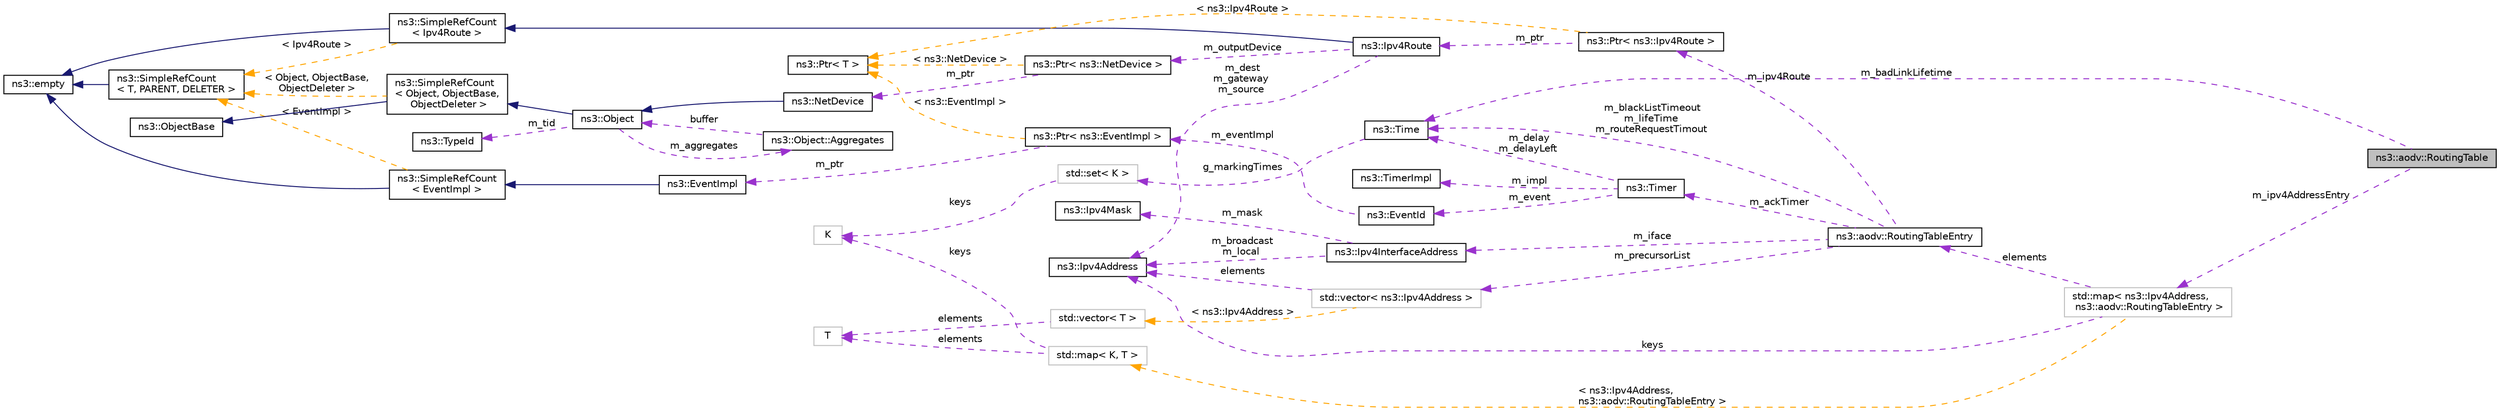 digraph "ns3::aodv::RoutingTable"
{
 // LATEX_PDF_SIZE
  edge [fontname="Helvetica",fontsize="10",labelfontname="Helvetica",labelfontsize="10"];
  node [fontname="Helvetica",fontsize="10",shape=record];
  rankdir="LR";
  Node1 [label="ns3::aodv::RoutingTable",height=0.2,width=0.4,color="black", fillcolor="grey75", style="filled", fontcolor="black",tooltip="The Routing table used by AODV protocol."];
  Node2 -> Node1 [dir="back",color="darkorchid3",fontsize="10",style="dashed",label=" m_ipv4AddressEntry" ,fontname="Helvetica"];
  Node2 [label="std::map\< ns3::Ipv4Address,\l ns3::aodv::RoutingTableEntry \>",height=0.2,width=0.4,color="grey75", fillcolor="white", style="filled",tooltip=" "];
  Node3 -> Node2 [dir="back",color="darkorchid3",fontsize="10",style="dashed",label=" keys" ,fontname="Helvetica"];
  Node3 [label="ns3::Ipv4Address",height=0.2,width=0.4,color="black", fillcolor="white", style="filled",URL="$classns3_1_1_ipv4_address.html",tooltip="Ipv4 addresses are stored in host order in this class."];
  Node4 -> Node2 [dir="back",color="darkorchid3",fontsize="10",style="dashed",label=" elements" ,fontname="Helvetica"];
  Node4 [label="ns3::aodv::RoutingTableEntry",height=0.2,width=0.4,color="black", fillcolor="white", style="filled",URL="$classns3_1_1aodv_1_1_routing_table_entry.html",tooltip="Routing table entry."];
  Node5 -> Node4 [dir="back",color="darkorchid3",fontsize="10",style="dashed",label=" m_precursorList" ,fontname="Helvetica"];
  Node5 [label="std::vector\< ns3::Ipv4Address \>",height=0.2,width=0.4,color="grey75", fillcolor="white", style="filled",tooltip=" "];
  Node3 -> Node5 [dir="back",color="darkorchid3",fontsize="10",style="dashed",label=" elements" ,fontname="Helvetica"];
  Node6 -> Node5 [dir="back",color="orange",fontsize="10",style="dashed",label=" \< ns3::Ipv4Address \>" ,fontname="Helvetica"];
  Node6 [label="std::vector\< T \>",height=0.2,width=0.4,color="grey75", fillcolor="white", style="filled",tooltip=" "];
  Node7 -> Node6 [dir="back",color="darkorchid3",fontsize="10",style="dashed",label=" elements" ,fontname="Helvetica"];
  Node7 [label="T",height=0.2,width=0.4,color="grey75", fillcolor="white", style="filled",tooltip=" "];
  Node8 -> Node4 [dir="back",color="darkorchid3",fontsize="10",style="dashed",label=" m_blackListTimeout\nm_lifeTime\nm_routeRequestTimout" ,fontname="Helvetica"];
  Node8 [label="ns3::Time",height=0.2,width=0.4,color="black", fillcolor="white", style="filled",URL="$classns3_1_1_time.html",tooltip="Simulation virtual time values and global simulation resolution."];
  Node9 -> Node8 [dir="back",color="darkorchid3",fontsize="10",style="dashed",label=" g_markingTimes" ,fontname="Helvetica"];
  Node9 [label="std::set\< K \>",height=0.2,width=0.4,color="grey75", fillcolor="white", style="filled",tooltip=" "];
  Node10 -> Node9 [dir="back",color="darkorchid3",fontsize="10",style="dashed",label=" keys" ,fontname="Helvetica"];
  Node10 [label="K",height=0.2,width=0.4,color="grey75", fillcolor="white", style="filled",tooltip=" "];
  Node11 -> Node4 [dir="back",color="darkorchid3",fontsize="10",style="dashed",label=" m_iface" ,fontname="Helvetica"];
  Node11 [label="ns3::Ipv4InterfaceAddress",height=0.2,width=0.4,color="black", fillcolor="white", style="filled",URL="$classns3_1_1_ipv4_interface_address.html",tooltip="a class to store IPv4 address information on an interface"];
  Node12 -> Node11 [dir="back",color="darkorchid3",fontsize="10",style="dashed",label=" m_mask" ,fontname="Helvetica"];
  Node12 [label="ns3::Ipv4Mask",height=0.2,width=0.4,color="black", fillcolor="white", style="filled",URL="$classns3_1_1_ipv4_mask.html",tooltip="a class to represent an Ipv4 address mask"];
  Node3 -> Node11 [dir="back",color="darkorchid3",fontsize="10",style="dashed",label=" m_broadcast\nm_local" ,fontname="Helvetica"];
  Node13 -> Node4 [dir="back",color="darkorchid3",fontsize="10",style="dashed",label=" m_ipv4Route" ,fontname="Helvetica"];
  Node13 [label="ns3::Ptr\< ns3::Ipv4Route \>",height=0.2,width=0.4,color="black", fillcolor="white", style="filled",URL="$classns3_1_1_ptr.html",tooltip=" "];
  Node14 -> Node13 [dir="back",color="darkorchid3",fontsize="10",style="dashed",label=" m_ptr" ,fontname="Helvetica"];
  Node14 [label="ns3::Ipv4Route",height=0.2,width=0.4,color="black", fillcolor="white", style="filled",URL="$classns3_1_1_ipv4_route.html",tooltip="IPv4 route cache entry (similar to Linux struct rtable)"];
  Node15 -> Node14 [dir="back",color="midnightblue",fontsize="10",style="solid",fontname="Helvetica"];
  Node15 [label="ns3::SimpleRefCount\l\< Ipv4Route \>",height=0.2,width=0.4,color="black", fillcolor="white", style="filled",URL="$classns3_1_1_simple_ref_count.html",tooltip=" "];
  Node16 -> Node15 [dir="back",color="midnightblue",fontsize="10",style="solid",fontname="Helvetica"];
  Node16 [label="ns3::empty",height=0.2,width=0.4,color="black", fillcolor="white", style="filled",URL="$classns3_1_1empty.html",tooltip="make Callback use a separate empty type"];
  Node17 -> Node15 [dir="back",color="orange",fontsize="10",style="dashed",label=" \< Ipv4Route \>" ,fontname="Helvetica"];
  Node17 [label="ns3::SimpleRefCount\l\< T, PARENT, DELETER \>",height=0.2,width=0.4,color="black", fillcolor="white", style="filled",URL="$classns3_1_1_simple_ref_count.html",tooltip="A template-based reference counting class."];
  Node16 -> Node17 [dir="back",color="midnightblue",fontsize="10",style="solid",fontname="Helvetica"];
  Node18 -> Node14 [dir="back",color="darkorchid3",fontsize="10",style="dashed",label=" m_outputDevice" ,fontname="Helvetica"];
  Node18 [label="ns3::Ptr\< ns3::NetDevice \>",height=0.2,width=0.4,color="black", fillcolor="white", style="filled",URL="$classns3_1_1_ptr.html",tooltip=" "];
  Node19 -> Node18 [dir="back",color="darkorchid3",fontsize="10",style="dashed",label=" m_ptr" ,fontname="Helvetica"];
  Node19 [label="ns3::NetDevice",height=0.2,width=0.4,color="black", fillcolor="white", style="filled",URL="$classns3_1_1_net_device.html",tooltip="Network layer to device interface."];
  Node20 -> Node19 [dir="back",color="midnightblue",fontsize="10",style="solid",fontname="Helvetica"];
  Node20 [label="ns3::Object",height=0.2,width=0.4,color="black", fillcolor="white", style="filled",URL="$classns3_1_1_object.html",tooltip="A base class which provides memory management and object aggregation."];
  Node21 -> Node20 [dir="back",color="midnightblue",fontsize="10",style="solid",fontname="Helvetica"];
  Node21 [label="ns3::SimpleRefCount\l\< Object, ObjectBase,\l ObjectDeleter \>",height=0.2,width=0.4,color="black", fillcolor="white", style="filled",URL="$classns3_1_1_simple_ref_count.html",tooltip=" "];
  Node22 -> Node21 [dir="back",color="midnightblue",fontsize="10",style="solid",fontname="Helvetica"];
  Node22 [label="ns3::ObjectBase",height=0.2,width=0.4,color="black", fillcolor="white", style="filled",URL="$classns3_1_1_object_base.html",tooltip="Anchor the ns-3 type and attribute system."];
  Node17 -> Node21 [dir="back",color="orange",fontsize="10",style="dashed",label=" \< Object, ObjectBase,\l ObjectDeleter \>" ,fontname="Helvetica"];
  Node23 -> Node20 [dir="back",color="darkorchid3",fontsize="10",style="dashed",label=" m_tid" ,fontname="Helvetica"];
  Node23 [label="ns3::TypeId",height=0.2,width=0.4,color="black", fillcolor="white", style="filled",URL="$classns3_1_1_type_id.html",tooltip="a unique identifier for an interface."];
  Node24 -> Node20 [dir="back",color="darkorchid3",fontsize="10",style="dashed",label=" m_aggregates" ,fontname="Helvetica"];
  Node24 [label="ns3::Object::Aggregates",height=0.2,width=0.4,color="black", fillcolor="white", style="filled",URL="$structns3_1_1_object_1_1_aggregates.html",tooltip="The list of Objects aggregated to this one."];
  Node20 -> Node24 [dir="back",color="darkorchid3",fontsize="10",style="dashed",label=" buffer" ,fontname="Helvetica"];
  Node25 -> Node18 [dir="back",color="orange",fontsize="10",style="dashed",label=" \< ns3::NetDevice \>" ,fontname="Helvetica"];
  Node25 [label="ns3::Ptr\< T \>",height=0.2,width=0.4,color="black", fillcolor="white", style="filled",URL="$classns3_1_1_ptr.html",tooltip="Smart pointer class similar to boost::intrusive_ptr."];
  Node3 -> Node14 [dir="back",color="darkorchid3",fontsize="10",style="dashed",label=" m_dest\nm_gateway\nm_source" ,fontname="Helvetica"];
  Node25 -> Node13 [dir="back",color="orange",fontsize="10",style="dashed",label=" \< ns3::Ipv4Route \>" ,fontname="Helvetica"];
  Node26 -> Node4 [dir="back",color="darkorchid3",fontsize="10",style="dashed",label=" m_ackTimer" ,fontname="Helvetica"];
  Node26 [label="ns3::Timer",height=0.2,width=0.4,color="black", fillcolor="white", style="filled",URL="$classns3_1_1_timer.html",tooltip="A simple virtual Timer class."];
  Node27 -> Node26 [dir="back",color="darkorchid3",fontsize="10",style="dashed",label=" m_event" ,fontname="Helvetica"];
  Node27 [label="ns3::EventId",height=0.2,width=0.4,color="black", fillcolor="white", style="filled",URL="$classns3_1_1_event_id.html",tooltip="An identifier for simulation events."];
  Node28 -> Node27 [dir="back",color="darkorchid3",fontsize="10",style="dashed",label=" m_eventImpl" ,fontname="Helvetica"];
  Node28 [label="ns3::Ptr\< ns3::EventImpl \>",height=0.2,width=0.4,color="black", fillcolor="white", style="filled",URL="$classns3_1_1_ptr.html",tooltip=" "];
  Node29 -> Node28 [dir="back",color="darkorchid3",fontsize="10",style="dashed",label=" m_ptr" ,fontname="Helvetica"];
  Node29 [label="ns3::EventImpl",height=0.2,width=0.4,color="black", fillcolor="white", style="filled",URL="$classns3_1_1_event_impl.html",tooltip="A simulation event."];
  Node30 -> Node29 [dir="back",color="midnightblue",fontsize="10",style="solid",fontname="Helvetica"];
  Node30 [label="ns3::SimpleRefCount\l\< EventImpl \>",height=0.2,width=0.4,color="black", fillcolor="white", style="filled",URL="$classns3_1_1_simple_ref_count.html",tooltip=" "];
  Node16 -> Node30 [dir="back",color="midnightblue",fontsize="10",style="solid",fontname="Helvetica"];
  Node17 -> Node30 [dir="back",color="orange",fontsize="10",style="dashed",label=" \< EventImpl \>" ,fontname="Helvetica"];
  Node25 -> Node28 [dir="back",color="orange",fontsize="10",style="dashed",label=" \< ns3::EventImpl \>" ,fontname="Helvetica"];
  Node8 -> Node26 [dir="back",color="darkorchid3",fontsize="10",style="dashed",label=" m_delay\nm_delayLeft" ,fontname="Helvetica"];
  Node31 -> Node26 [dir="back",color="darkorchid3",fontsize="10",style="dashed",label=" m_impl" ,fontname="Helvetica"];
  Node31 [label="ns3::TimerImpl",height=0.2,width=0.4,color="black", fillcolor="white", style="filled",URL="$classns3_1_1_timer_impl.html",tooltip="The timer implementation underlying Timer and Watchdog."];
  Node32 -> Node2 [dir="back",color="orange",fontsize="10",style="dashed",label=" \< ns3::Ipv4Address,\l ns3::aodv::RoutingTableEntry \>" ,fontname="Helvetica"];
  Node32 [label="std::map\< K, T \>",height=0.2,width=0.4,color="grey75", fillcolor="white", style="filled",tooltip=" "];
  Node10 -> Node32 [dir="back",color="darkorchid3",fontsize="10",style="dashed",label=" keys" ,fontname="Helvetica"];
  Node7 -> Node32 [dir="back",color="darkorchid3",fontsize="10",style="dashed",label=" elements" ,fontname="Helvetica"];
  Node8 -> Node1 [dir="back",color="darkorchid3",fontsize="10",style="dashed",label=" m_badLinkLifetime" ,fontname="Helvetica"];
}
